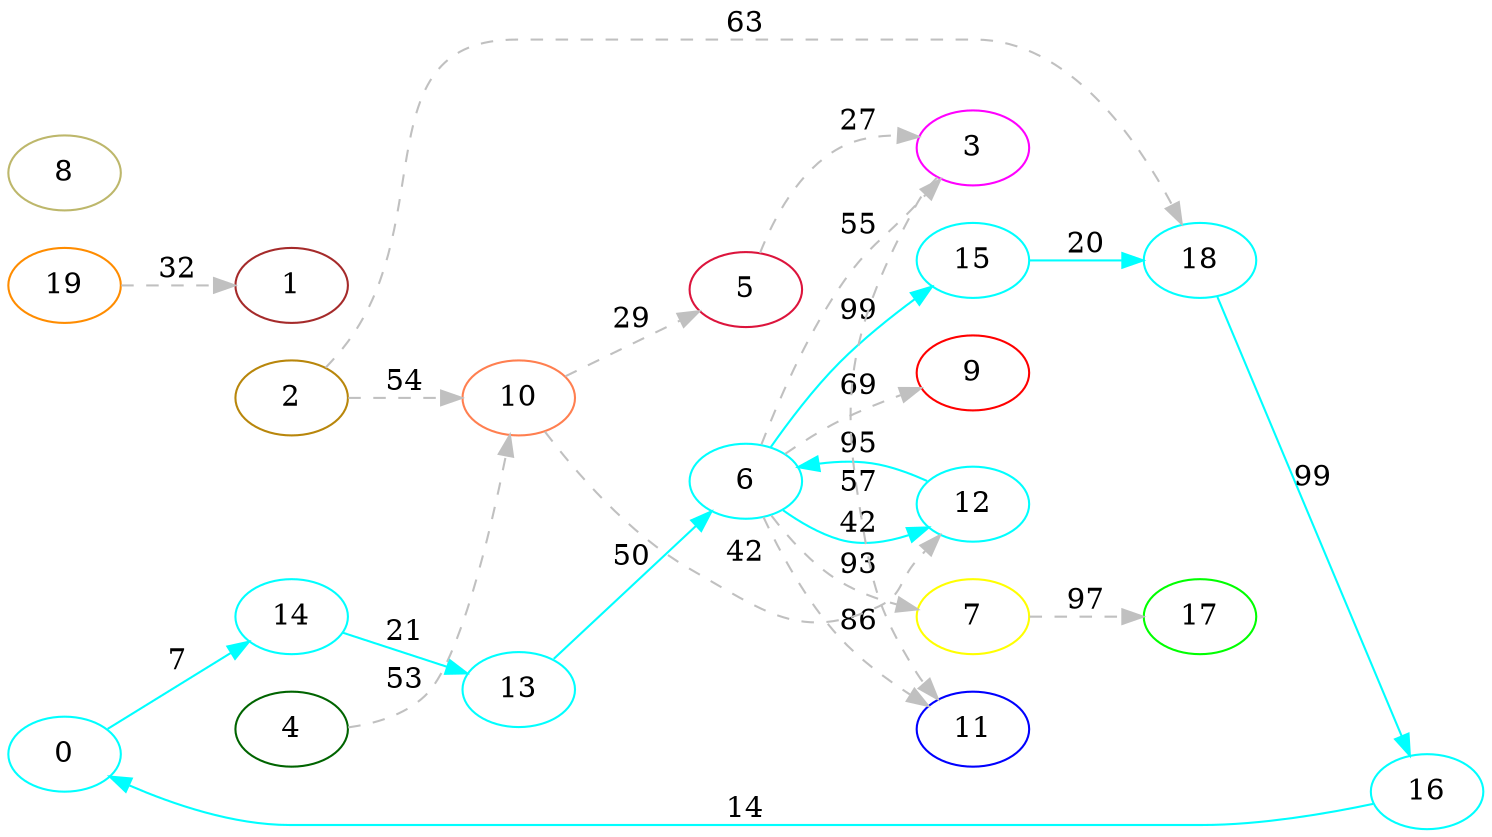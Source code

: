 digraph G {
ranksep = "equally";
rankdir = LR;
{rank = same; 0; };
{rank = same; 14; };
{rank = same; 13; };
{rank = same; 6; };
{rank = same; 12; 15; 9; 11; 7; 3; };
{rank = same; 18; 17; };
{rank = same; 16; };
{rank = same; };
{rank = same; 1; };
{rank = same; 2; };
{rank = same; 10; };
{rank = same; 5; };
{rank = same; };
{rank = same; 4; };
{rank = same; };
{rank = same; 8; };
{rank = same; 19; };
{rank = same; };
9 [color = "red"];
11 [color = "blue"];
17 [color = "green"];
7 [color = "yellow"];
3 [color = "magenta"];
16 [color = "aqua"];
18 [color = "aqua"];
15 [color = "aqua"];
12 [color = "aqua"];
6 [color = "aqua"];
13 [color = "aqua"];
14 [color = "aqua"];
0 [color = "aqua"];
1 [color = "brown"];
5 [color = "crimson"];
10 [color = "coral"];
2 [color = "darkgoldenrod"];
4 [color = "darkgreen"];
8 [color = "darkkhaki"];
19 [color = "darkorange"];
0->14[label="7" color = "aqua"];
14->13[label="21" color = "aqua"];
13->6[label="50" color = "aqua"];
6->12[label="42" color = "aqua"];
6->15[label="99" color = "aqua"];
6->9[label="69" color = "grey" style = "dashed"];
6->11[label="86" color = "grey" style = "dashed"];
6->7[label="93" color = "grey" style = "dashed"];
6->3[label="55" color = "grey" style = "dashed"];
12->6[label="95" color = "aqua"];
15->18[label="20" color = "aqua"];
9
11
7->17[label="97" color = "grey" style = "dashed"];
3->11[label="57" color = "grey" style = "dashed"];
18->16[label="99" color = "aqua"];
17
16->0[label="14" color = "aqua"];
1
2->18[label="63" color = "grey" style = "dashed"];
2->10[label="54" color = "grey" style = "dashed"];
10->5[label="29" color = "grey" style = "dashed"];
10->12[label="42" color = "grey" style = "dashed"];
5->3[label="27" color = "grey" style = "dashed"];
4->10[label="53" color = "grey" style = "dashed"];
8
19->1[label="32" color = "grey" style = "dashed"];
}
